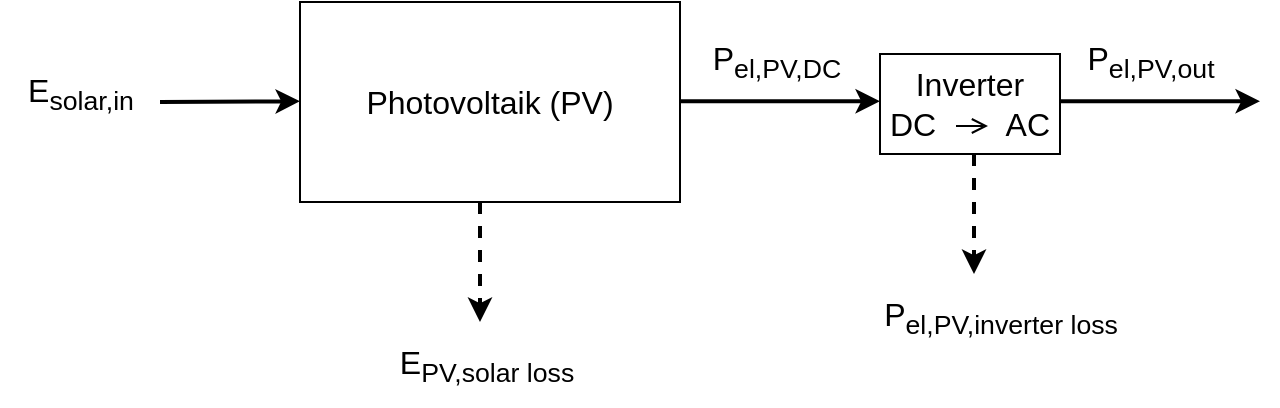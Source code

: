 <mxfile version="20.3.0" type="device"><diagram id="kJes-hOu5LFb9hqr-LKq" name="Seite-1"><mxGraphModel dx="981" dy="686" grid="1" gridSize="10" guides="1" tooltips="1" connect="1" arrows="1" fold="1" page="1" pageScale="1" pageWidth="827" pageHeight="1169" math="0" shadow="0"><root><mxCell id="0"/><mxCell id="1" parent="0"/><mxCell id="wZrfAmfpHfwwoAlyTFxW-8" value="" style="endArrow=classic;html=1;rounded=0;fontSize=16;strokeWidth=2;dashed=1;" parent="1" edge="1"><mxGeometry width="50" height="50" relative="1" as="geometry"><mxPoint x="310" y="180" as="sourcePoint"/><mxPoint x="310" y="240" as="targetPoint"/></mxGeometry></mxCell><mxCell id="wZrfAmfpHfwwoAlyTFxW-11" value="E&lt;sub&gt;PV,solar loss&lt;/sub&gt;" style="text;html=1;align=center;verticalAlign=middle;resizable=0;points=[];autosize=1;strokeColor=none;fillColor=none;fontSize=16;" parent="1" vertex="1"><mxGeometry x="258" y="242" width="110" height="40" as="geometry"/></mxCell><mxCell id="wZrfAmfpHfwwoAlyTFxW-1" value="&lt;font style=&quot;font-size: 16px;&quot;&gt;Photovoltaik (PV)&lt;/font&gt;" style="rounded=0;whiteSpace=wrap;html=1;" parent="1" vertex="1"><mxGeometry x="220" y="80" width="190" height="100" as="geometry"/></mxCell><mxCell id="nndo75246W4I8ii-i4aM-1" value="" style="endArrow=classic;html=1;rounded=0;fontSize=16;strokeWidth=2;" parent="1" edge="1"><mxGeometry width="50" height="50" relative="1" as="geometry"><mxPoint x="150" y="130" as="sourcePoint"/><mxPoint x="220" y="129.66" as="targetPoint"/></mxGeometry></mxCell><mxCell id="nndo75246W4I8ii-i4aM-2" value="E&lt;sub&gt;solar,in&lt;/sub&gt;" style="text;html=1;align=center;verticalAlign=middle;resizable=0;points=[];autosize=1;strokeColor=none;fillColor=none;fontSize=16;" parent="1" vertex="1"><mxGeometry x="70" y="106" width="80" height="40" as="geometry"/></mxCell><mxCell id="QZWtPjQpHV4HEUN3Idu0-1" value="" style="endArrow=classic;html=1;rounded=0;fontSize=16;strokeWidth=2;" parent="1" edge="1"><mxGeometry width="50" height="50" relative="1" as="geometry"><mxPoint x="410" y="129.66" as="sourcePoint"/><mxPoint x="510" y="129.66" as="targetPoint"/></mxGeometry></mxCell><mxCell id="QZWtPjQpHV4HEUN3Idu0-2" value="P&lt;sub&gt;el,PV,DC&lt;/sub&gt;" style="text;html=1;align=center;verticalAlign=middle;resizable=0;points=[];autosize=1;strokeColor=none;fillColor=none;fontSize=16;" parent="1" vertex="1"><mxGeometry x="413" y="90" width="90" height="40" as="geometry"/></mxCell><mxCell id="QZWtPjQpHV4HEUN3Idu0-3" value="&lt;span style=&quot;font-size: 16px;&quot;&gt;Inverter &lt;br&gt;DC&amp;nbsp; &amp;nbsp; &amp;nbsp; &amp;nbsp; AC&lt;/span&gt;" style="rounded=0;whiteSpace=wrap;html=1;" parent="1" vertex="1"><mxGeometry x="510" y="106" width="90" height="50" as="geometry"/></mxCell><mxCell id="QZWtPjQpHV4HEUN3Idu0-4" value="" style="endArrow=classic;html=1;rounded=0;fontSize=16;strokeWidth=2;" parent="1" edge="1"><mxGeometry width="50" height="50" relative="1" as="geometry"><mxPoint x="600" y="129.66" as="sourcePoint"/><mxPoint x="700" y="129.66" as="targetPoint"/></mxGeometry></mxCell><mxCell id="QZWtPjQpHV4HEUN3Idu0-5" value="P&lt;sub&gt;el,PV,out&lt;/sub&gt;" style="text;html=1;align=center;verticalAlign=middle;resizable=0;points=[];autosize=1;strokeColor=none;fillColor=none;fontSize=16;" parent="1" vertex="1"><mxGeometry x="600" y="90" width="90" height="40" as="geometry"/></mxCell><mxCell id="QZWtPjQpHV4HEUN3Idu0-6" value="" style="endArrow=classic;html=1;rounded=0;fontSize=16;strokeWidth=2;dashed=1;" parent="1" edge="1"><mxGeometry width="50" height="50" relative="1" as="geometry"><mxPoint x="557" y="156" as="sourcePoint"/><mxPoint x="557" y="216" as="targetPoint"/></mxGeometry></mxCell><mxCell id="QZWtPjQpHV4HEUN3Idu0-7" value="P&lt;sub&gt;el,PV,inverter loss&lt;/sub&gt;" style="text;html=1;align=center;verticalAlign=middle;resizable=0;points=[];autosize=1;strokeColor=none;fillColor=none;fontSize=16;" parent="1" vertex="1"><mxGeometry x="500" y="218" width="140" height="40" as="geometry"/></mxCell><mxCell id="uWRuqjbTHCH9uPcRHvsB-1" value="" style="endArrow=open;html=1;rounded=0;endFill=0;" parent="1" edge="1"><mxGeometry width="50" height="50" relative="1" as="geometry"><mxPoint x="548" y="142" as="sourcePoint"/><mxPoint x="564" y="142" as="targetPoint"/></mxGeometry></mxCell></root></mxGraphModel></diagram></mxfile>